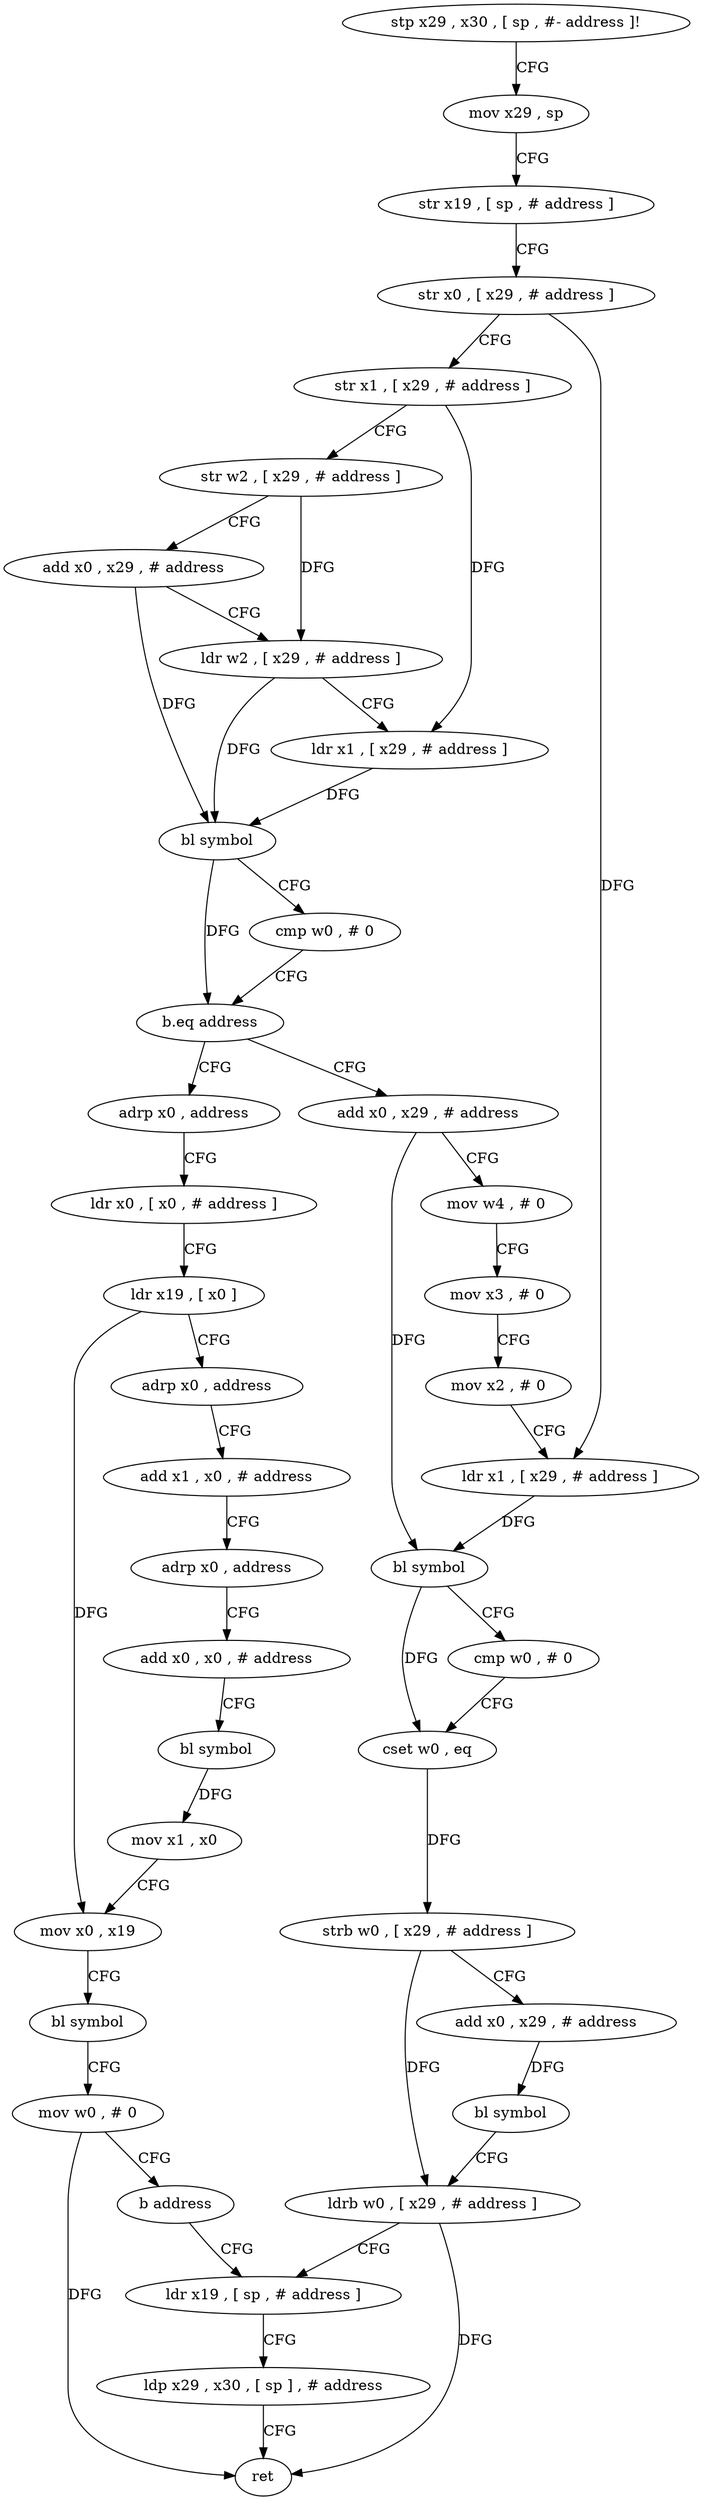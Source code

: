 digraph "func" {
"86904" [label = "stp x29 , x30 , [ sp , #- address ]!" ]
"86908" [label = "mov x29 , sp" ]
"86912" [label = "str x19 , [ sp , # address ]" ]
"86916" [label = "str x0 , [ x29 , # address ]" ]
"86920" [label = "str x1 , [ x29 , # address ]" ]
"86924" [label = "str w2 , [ x29 , # address ]" ]
"86928" [label = "add x0 , x29 , # address" ]
"86932" [label = "ldr w2 , [ x29 , # address ]" ]
"86936" [label = "ldr x1 , [ x29 , # address ]" ]
"86940" [label = "bl symbol" ]
"86944" [label = "cmp w0 , # 0" ]
"86948" [label = "b.eq address" ]
"87004" [label = "add x0 , x29 , # address" ]
"86952" [label = "adrp x0 , address" ]
"87008" [label = "mov w4 , # 0" ]
"87012" [label = "mov x3 , # 0" ]
"87016" [label = "mov x2 , # 0" ]
"87020" [label = "ldr x1 , [ x29 , # address ]" ]
"87024" [label = "bl symbol" ]
"87028" [label = "cmp w0 , # 0" ]
"87032" [label = "cset w0 , eq" ]
"87036" [label = "strb w0 , [ x29 , # address ]" ]
"87040" [label = "add x0 , x29 , # address" ]
"87044" [label = "bl symbol" ]
"87048" [label = "ldrb w0 , [ x29 , # address ]" ]
"87052" [label = "ldr x19 , [ sp , # address ]" ]
"86956" [label = "ldr x0 , [ x0 , # address ]" ]
"86960" [label = "ldr x19 , [ x0 ]" ]
"86964" [label = "adrp x0 , address" ]
"86968" [label = "add x1 , x0 , # address" ]
"86972" [label = "adrp x0 , address" ]
"86976" [label = "add x0 , x0 , # address" ]
"86980" [label = "bl symbol" ]
"86984" [label = "mov x1 , x0" ]
"86988" [label = "mov x0 , x19" ]
"86992" [label = "bl symbol" ]
"86996" [label = "mov w0 , # 0" ]
"87000" [label = "b address" ]
"87056" [label = "ldp x29 , x30 , [ sp ] , # address" ]
"87060" [label = "ret" ]
"86904" -> "86908" [ label = "CFG" ]
"86908" -> "86912" [ label = "CFG" ]
"86912" -> "86916" [ label = "CFG" ]
"86916" -> "86920" [ label = "CFG" ]
"86916" -> "87020" [ label = "DFG" ]
"86920" -> "86924" [ label = "CFG" ]
"86920" -> "86936" [ label = "DFG" ]
"86924" -> "86928" [ label = "CFG" ]
"86924" -> "86932" [ label = "DFG" ]
"86928" -> "86932" [ label = "CFG" ]
"86928" -> "86940" [ label = "DFG" ]
"86932" -> "86936" [ label = "CFG" ]
"86932" -> "86940" [ label = "DFG" ]
"86936" -> "86940" [ label = "DFG" ]
"86940" -> "86944" [ label = "CFG" ]
"86940" -> "86948" [ label = "DFG" ]
"86944" -> "86948" [ label = "CFG" ]
"86948" -> "87004" [ label = "CFG" ]
"86948" -> "86952" [ label = "CFG" ]
"87004" -> "87008" [ label = "CFG" ]
"87004" -> "87024" [ label = "DFG" ]
"86952" -> "86956" [ label = "CFG" ]
"87008" -> "87012" [ label = "CFG" ]
"87012" -> "87016" [ label = "CFG" ]
"87016" -> "87020" [ label = "CFG" ]
"87020" -> "87024" [ label = "DFG" ]
"87024" -> "87028" [ label = "CFG" ]
"87024" -> "87032" [ label = "DFG" ]
"87028" -> "87032" [ label = "CFG" ]
"87032" -> "87036" [ label = "DFG" ]
"87036" -> "87040" [ label = "CFG" ]
"87036" -> "87048" [ label = "DFG" ]
"87040" -> "87044" [ label = "DFG" ]
"87044" -> "87048" [ label = "CFG" ]
"87048" -> "87052" [ label = "CFG" ]
"87048" -> "87060" [ label = "DFG" ]
"87052" -> "87056" [ label = "CFG" ]
"86956" -> "86960" [ label = "CFG" ]
"86960" -> "86964" [ label = "CFG" ]
"86960" -> "86988" [ label = "DFG" ]
"86964" -> "86968" [ label = "CFG" ]
"86968" -> "86972" [ label = "CFG" ]
"86972" -> "86976" [ label = "CFG" ]
"86976" -> "86980" [ label = "CFG" ]
"86980" -> "86984" [ label = "DFG" ]
"86984" -> "86988" [ label = "CFG" ]
"86988" -> "86992" [ label = "CFG" ]
"86992" -> "86996" [ label = "CFG" ]
"86996" -> "87000" [ label = "CFG" ]
"86996" -> "87060" [ label = "DFG" ]
"87000" -> "87052" [ label = "CFG" ]
"87056" -> "87060" [ label = "CFG" ]
}
